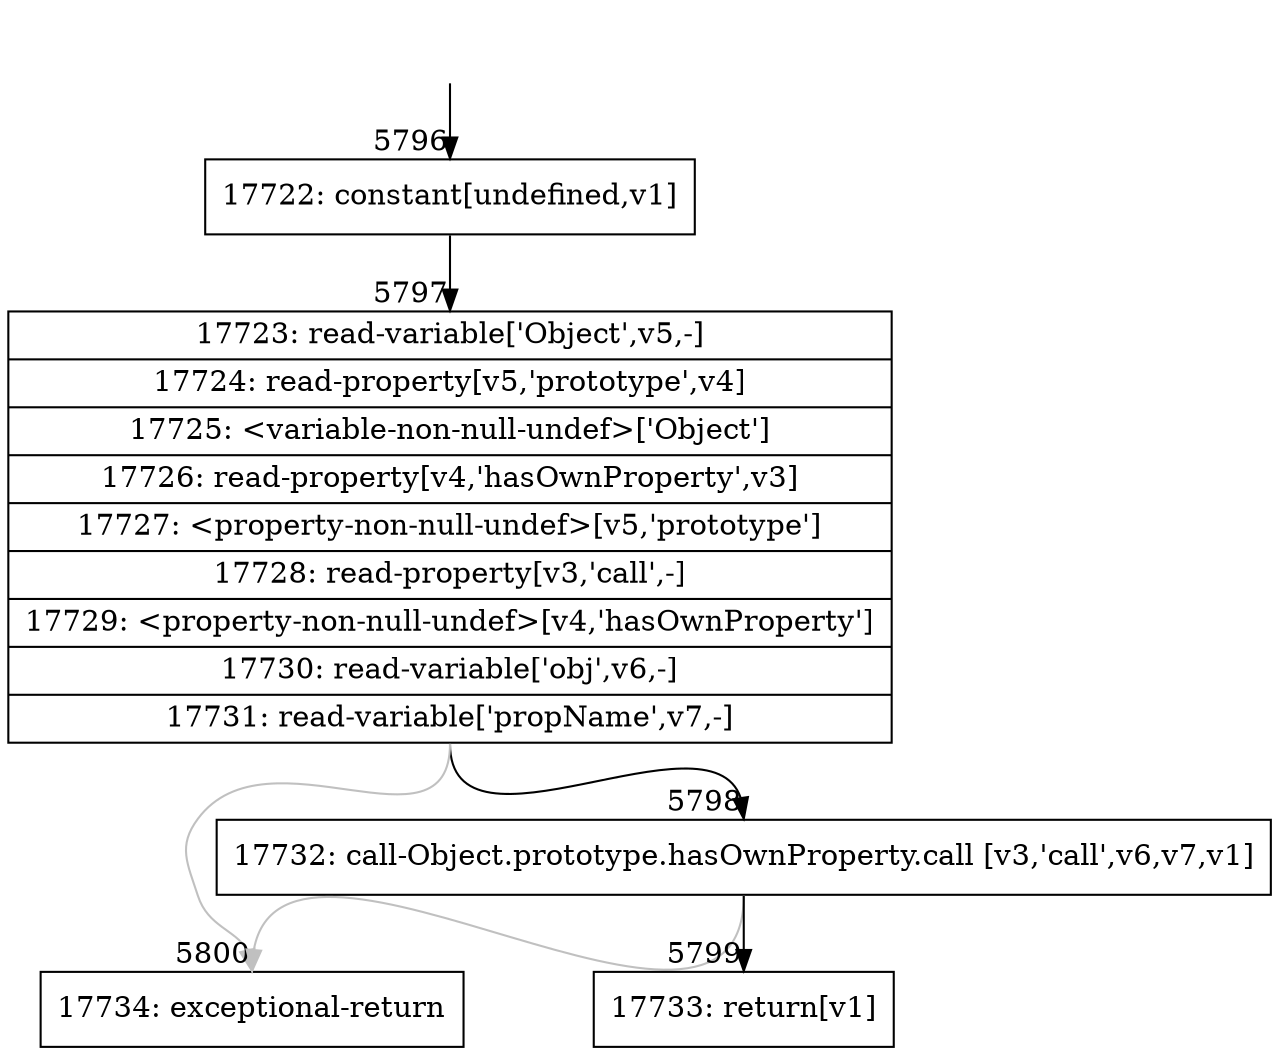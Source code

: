 digraph {
rankdir="TD"
BB_entry341[shape=none,label=""];
BB_entry341 -> BB5796 [tailport=s, headport=n, headlabel="    5796"]
BB5796 [shape=record label="{17722: constant[undefined,v1]}" ] 
BB5796 -> BB5797 [tailport=s, headport=n, headlabel="      5797"]
BB5797 [shape=record label="{17723: read-variable['Object',v5,-]|17724: read-property[v5,'prototype',v4]|17725: \<variable-non-null-undef\>['Object']|17726: read-property[v4,'hasOwnProperty',v3]|17727: \<property-non-null-undef\>[v5,'prototype']|17728: read-property[v3,'call',-]|17729: \<property-non-null-undef\>[v4,'hasOwnProperty']|17730: read-variable['obj',v6,-]|17731: read-variable['propName',v7,-]}" ] 
BB5797 -> BB5798 [tailport=s, headport=n, headlabel="      5798"]
BB5797 -> BB5800 [tailport=s, headport=n, color=gray, headlabel="      5800"]
BB5798 [shape=record label="{17732: call-Object.prototype.hasOwnProperty.call [v3,'call',v6,v7,v1]}" ] 
BB5798 -> BB5799 [tailport=s, headport=n, headlabel="      5799"]
BB5798 -> BB5800 [tailport=s, headport=n, color=gray]
BB5799 [shape=record label="{17733: return[v1]}" ] 
BB5800 [shape=record label="{17734: exceptional-return}" ] 
//#$~ 5845
}
